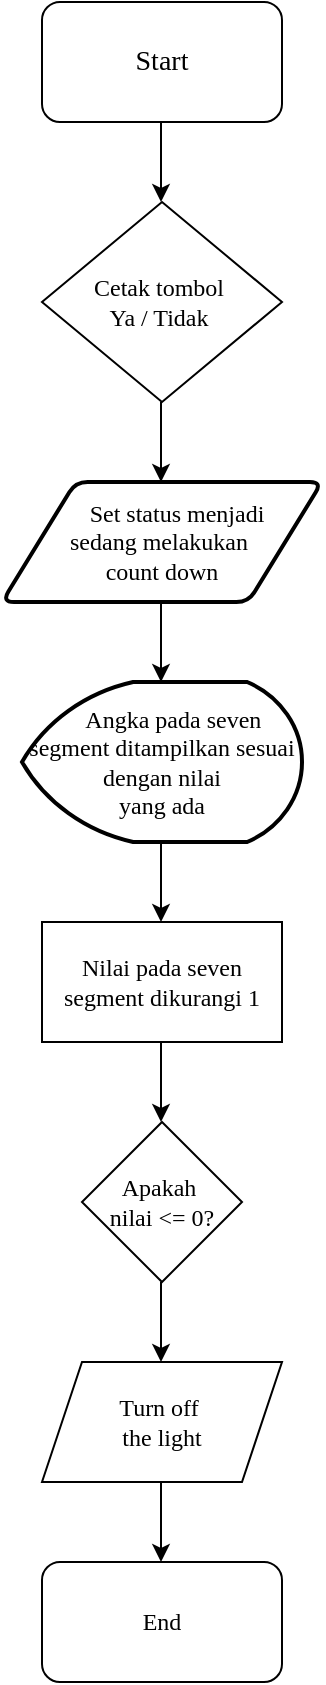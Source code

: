 <mxfile version="24.7.17">
  <diagram name="Halaman-1" id="yxX3UAv6cbtMbimc5Gq8">
    <mxGraphModel grid="1" page="1" gridSize="10" guides="1" tooltips="1" connect="1" arrows="1" fold="1" pageScale="1" pageWidth="827" pageHeight="1169" math="0" shadow="0">
      <root>
        <mxCell id="0" />
        <mxCell id="1" parent="0" />
        <mxCell id="ajZv0H8uh5LPejFHkpyR-1" value="&lt;font style=&quot;font-size: 14px;&quot; face=&quot;Comic Sans MS&quot;&gt;Start&lt;/font&gt;" style="rounded=1;whiteSpace=wrap;html=1;" vertex="1" parent="1">
          <mxGeometry x="340" y="10" width="120" height="60" as="geometry" />
        </mxCell>
        <mxCell id="ajZv0H8uh5LPejFHkpyR-2" value="" style="endArrow=classic;html=1;rounded=0;" edge="1" parent="1">
          <mxGeometry width="50" height="50" relative="1" as="geometry">
            <mxPoint x="399.5" y="70" as="sourcePoint" />
            <mxPoint x="399.5" y="110" as="targetPoint" />
          </mxGeometry>
        </mxCell>
        <mxCell id="ajZv0H8uh5LPejFHkpyR-3" value="&lt;font face=&quot;Comic Sans MS&quot;&gt;Cetak tombol&amp;nbsp;&lt;/font&gt;&lt;div&gt;&lt;font face=&quot;Comic Sans MS&quot;&gt;Ya / Tidak&amp;nbsp;&lt;/font&gt;&lt;/div&gt;" style="rhombus;whiteSpace=wrap;html=1;" vertex="1" parent="1">
          <mxGeometry x="340" y="110" width="120" height="100" as="geometry" />
        </mxCell>
        <mxCell id="ajZv0H8uh5LPejFHkpyR-6" value="" style="endArrow=classic;html=1;rounded=0;" edge="1" parent="1">
          <mxGeometry width="50" height="50" relative="1" as="geometry">
            <mxPoint x="399.5" y="210" as="sourcePoint" />
            <mxPoint x="399.5" y="250" as="targetPoint" />
          </mxGeometry>
        </mxCell>
        <mxCell id="ajZv0H8uh5LPejFHkpyR-8" value="&lt;font face=&quot;Comic Sans MS&quot;&gt;&amp;nbsp; &amp;nbsp; &amp;nbsp;Set status menjadi&lt;/font&gt;&lt;div&gt;&lt;font face=&quot;Comic Sans MS&quot;&gt;sedang melakukan&amp;nbsp;&lt;/font&gt;&lt;/div&gt;&lt;div&gt;&lt;font face=&quot;Comic Sans MS&quot;&gt;count down&lt;/font&gt;&lt;/div&gt;" style="shape=parallelogram;html=1;strokeWidth=2;perimeter=parallelogramPerimeter;whiteSpace=wrap;rounded=1;arcSize=12;size=0.23;" vertex="1" parent="1">
          <mxGeometry x="320" y="250" width="160" height="60" as="geometry" />
        </mxCell>
        <mxCell id="ajZv0H8uh5LPejFHkpyR-9" value="" style="endArrow=classic;html=1;rounded=0;" edge="1" parent="1">
          <mxGeometry width="50" height="50" relative="1" as="geometry">
            <mxPoint x="399.5" y="310" as="sourcePoint" />
            <mxPoint x="399.5" y="350" as="targetPoint" />
          </mxGeometry>
        </mxCell>
        <mxCell id="ajZv0H8uh5LPejFHkpyR-10" value="&lt;font face=&quot;Comic Sans MS&quot;&gt;&amp;nbsp; &amp;nbsp; Angka pada seven segment ditampilkan sesuai dengan nilai&lt;/font&gt;&lt;div&gt;&lt;font face=&quot;Comic Sans MS&quot;&gt;yang ada&lt;/font&gt;&lt;/div&gt;" style="strokeWidth=2;html=1;shape=mxgraph.flowchart.display;whiteSpace=wrap;" vertex="1" parent="1">
          <mxGeometry x="330" y="350" width="140" height="80" as="geometry" />
        </mxCell>
        <mxCell id="ajZv0H8uh5LPejFHkpyR-11" value="" style="endArrow=classic;html=1;rounded=0;" edge="1" parent="1">
          <mxGeometry width="50" height="50" relative="1" as="geometry">
            <mxPoint x="399.5" y="430" as="sourcePoint" />
            <mxPoint x="399.5" y="470" as="targetPoint" />
          </mxGeometry>
        </mxCell>
        <mxCell id="ajZv0H8uh5LPejFHkpyR-12" value="&lt;font face=&quot;Comic Sans MS&quot;&gt;Nilai pada seven segment dikurangi 1&lt;/font&gt;" style="rounded=0;whiteSpace=wrap;html=1;" vertex="1" parent="1">
          <mxGeometry x="340" y="470" width="120" height="60" as="geometry" />
        </mxCell>
        <mxCell id="ajZv0H8uh5LPejFHkpyR-13" value="" style="endArrow=classic;html=1;rounded=0;" edge="1" parent="1">
          <mxGeometry width="50" height="50" relative="1" as="geometry">
            <mxPoint x="399.5" y="530" as="sourcePoint" />
            <mxPoint x="399.5" y="570" as="targetPoint" />
          </mxGeometry>
        </mxCell>
        <mxCell id="ajZv0H8uh5LPejFHkpyR-14" value="&lt;font face=&quot;Comic Sans MS&quot;&gt;Apakah&amp;nbsp;&lt;/font&gt;&lt;div&gt;&lt;font face=&quot;Comic Sans MS&quot;&gt;nilai &amp;lt;= 0?&lt;/font&gt;&lt;/div&gt;" style="rhombus;whiteSpace=wrap;html=1;" vertex="1" parent="1">
          <mxGeometry x="360" y="570" width="80" height="80" as="geometry" />
        </mxCell>
        <mxCell id="ajZv0H8uh5LPejFHkpyR-15" value="" style="endArrow=classic;html=1;rounded=0;" edge="1" parent="1">
          <mxGeometry width="50" height="50" relative="1" as="geometry">
            <mxPoint x="399.5" y="650" as="sourcePoint" />
            <mxPoint x="399.5" y="690" as="targetPoint" />
          </mxGeometry>
        </mxCell>
        <mxCell id="ajZv0H8uh5LPejFHkpyR-16" value="&lt;font face=&quot;Comic Sans MS&quot;&gt;Turn off&amp;nbsp;&lt;/font&gt;&lt;div&gt;&lt;font face=&quot;Comic Sans MS&quot;&gt;the light&lt;/font&gt;&lt;/div&gt;" style="shape=parallelogram;perimeter=parallelogramPerimeter;whiteSpace=wrap;html=1;fixedSize=1;" vertex="1" parent="1">
          <mxGeometry x="340" y="690" width="120" height="60" as="geometry" />
        </mxCell>
        <mxCell id="ajZv0H8uh5LPejFHkpyR-17" value="" style="endArrow=classic;html=1;rounded=0;" edge="1" parent="1">
          <mxGeometry width="50" height="50" relative="1" as="geometry">
            <mxPoint x="399.5" y="750" as="sourcePoint" />
            <mxPoint x="399.5" y="790" as="targetPoint" />
          </mxGeometry>
        </mxCell>
        <mxCell id="ajZv0H8uh5LPejFHkpyR-18" value="&lt;font face=&quot;Comic Sans MS&quot;&gt;End&lt;/font&gt;" style="rounded=1;whiteSpace=wrap;html=1;" vertex="1" parent="1">
          <mxGeometry x="340" y="790" width="120" height="60" as="geometry" />
        </mxCell>
      </root>
    </mxGraphModel>
  </diagram>
</mxfile>
